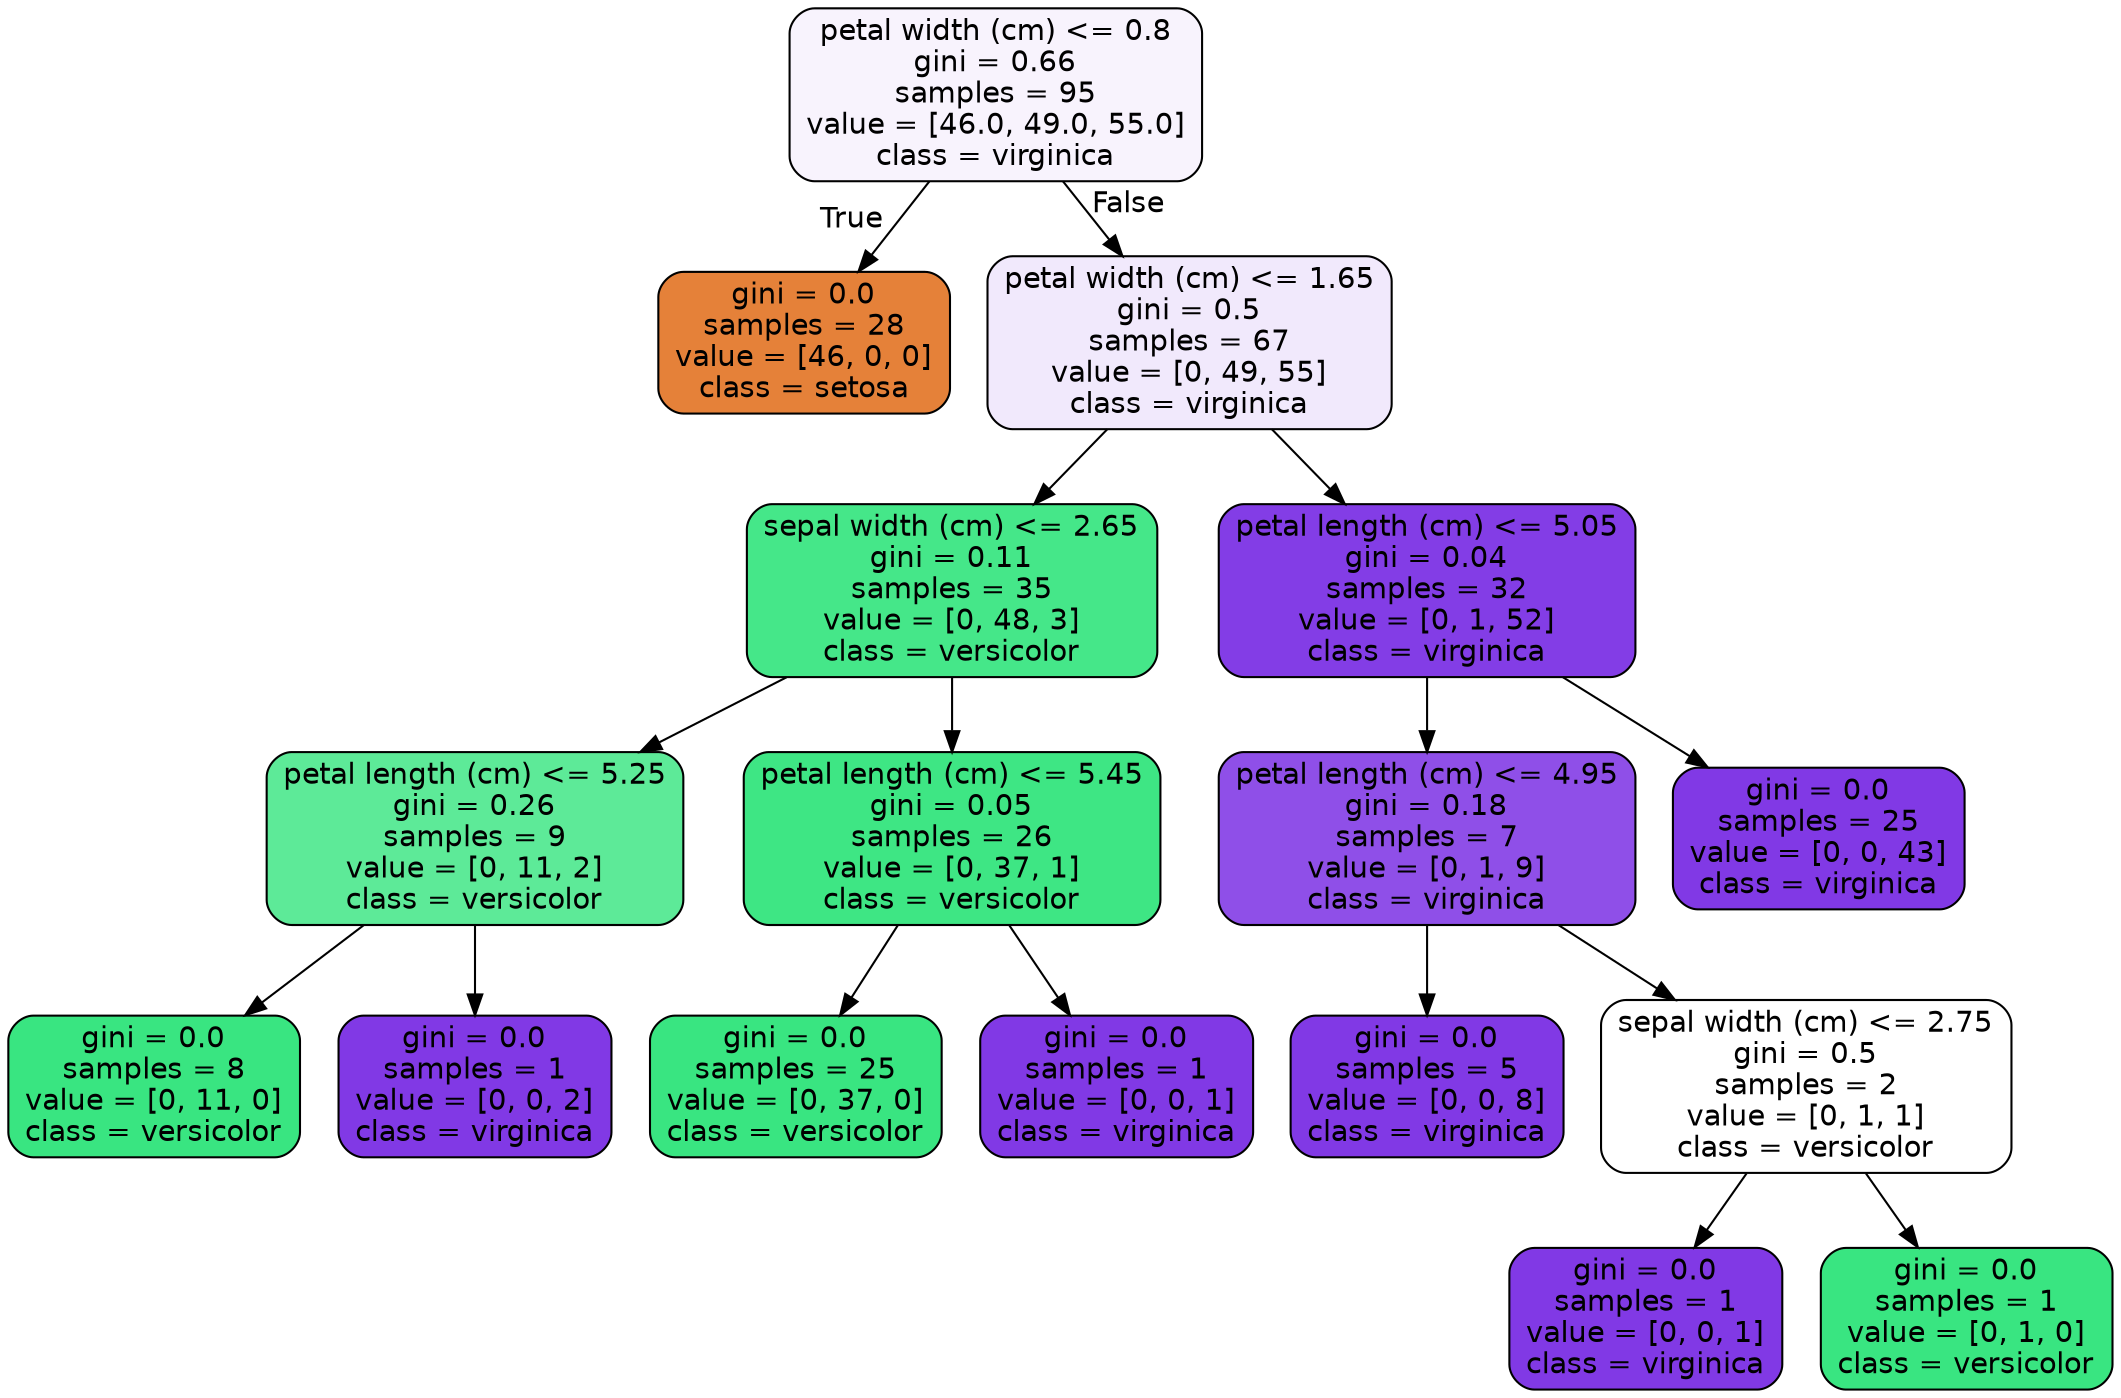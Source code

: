 digraph Tree {
node [shape=box, style="filled, rounded", color="black", fontname="helvetica"] ;
edge [fontname="helvetica"] ;
0 [label="petal width (cm) <= 0.8\ngini = 0.66\nsamples = 95\nvalue = [46.0, 49.0, 55.0]\nclass = virginica", fillcolor="#f8f3fd"] ;
1 [label="gini = 0.0\nsamples = 28\nvalue = [46, 0, 0]\nclass = setosa", fillcolor="#e58139"] ;
0 -> 1 [labeldistance=2.5, labelangle=45, headlabel="True"] ;
2 [label="petal width (cm) <= 1.65\ngini = 0.5\nsamples = 67\nvalue = [0, 49, 55]\nclass = virginica", fillcolor="#f1e9fc"] ;
0 -> 2 [labeldistance=2.5, labelangle=-45, headlabel="False"] ;
3 [label="sepal width (cm) <= 2.65\ngini = 0.11\nsamples = 35\nvalue = [0, 48, 3]\nclass = versicolor", fillcolor="#45e789"] ;
2 -> 3 ;
4 [label="petal length (cm) <= 5.25\ngini = 0.26\nsamples = 9\nvalue = [0, 11, 2]\nclass = versicolor", fillcolor="#5dea98"] ;
3 -> 4 ;
5 [label="gini = 0.0\nsamples = 8\nvalue = [0, 11, 0]\nclass = versicolor", fillcolor="#39e581"] ;
4 -> 5 ;
6 [label="gini = 0.0\nsamples = 1\nvalue = [0, 0, 2]\nclass = virginica", fillcolor="#8139e5"] ;
4 -> 6 ;
7 [label="petal length (cm) <= 5.45\ngini = 0.05\nsamples = 26\nvalue = [0, 37, 1]\nclass = versicolor", fillcolor="#3ee684"] ;
3 -> 7 ;
8 [label="gini = 0.0\nsamples = 25\nvalue = [0, 37, 0]\nclass = versicolor", fillcolor="#39e581"] ;
7 -> 8 ;
9 [label="gini = 0.0\nsamples = 1\nvalue = [0, 0, 1]\nclass = virginica", fillcolor="#8139e5"] ;
7 -> 9 ;
10 [label="petal length (cm) <= 5.05\ngini = 0.04\nsamples = 32\nvalue = [0, 1, 52]\nclass = virginica", fillcolor="#833de6"] ;
2 -> 10 ;
11 [label="petal length (cm) <= 4.95\ngini = 0.18\nsamples = 7\nvalue = [0, 1, 9]\nclass = virginica", fillcolor="#8f4fe8"] ;
10 -> 11 ;
12 [label="gini = 0.0\nsamples = 5\nvalue = [0, 0, 8]\nclass = virginica", fillcolor="#8139e5"] ;
11 -> 12 ;
13 [label="sepal width (cm) <= 2.75\ngini = 0.5\nsamples = 2\nvalue = [0, 1, 1]\nclass = versicolor", fillcolor="#ffffff"] ;
11 -> 13 ;
14 [label="gini = 0.0\nsamples = 1\nvalue = [0, 0, 1]\nclass = virginica", fillcolor="#8139e5"] ;
13 -> 14 ;
15 [label="gini = 0.0\nsamples = 1\nvalue = [0, 1, 0]\nclass = versicolor", fillcolor="#39e581"] ;
13 -> 15 ;
16 [label="gini = 0.0\nsamples = 25\nvalue = [0, 0, 43]\nclass = virginica", fillcolor="#8139e5"] ;
10 -> 16 ;
}